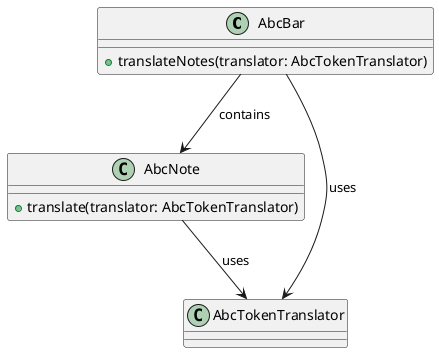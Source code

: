 <?php
/**
 * UML for AbcBar translation using DI translator
 *
 * @startuml
 * class AbcBar {
 *   + translateNotes(translator: AbcTokenTranslator)
 * }
 * class AbcNote {
 *   + translate(translator: AbcTokenTranslator)
 * }
 * AbcBar --> AbcNote : contains
 * AbcBar --> AbcTokenTranslator : uses
 * AbcNote --> AbcTokenTranslator : uses
 *
 * @enduml
 */
